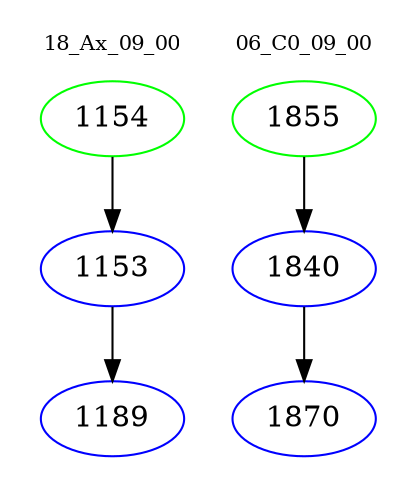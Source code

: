digraph{
subgraph cluster_0 {
color = white
label = "18_Ax_09_00";
fontsize=10;
T0_1154 [label="1154", color="green"]
T0_1154 -> T0_1153 [color="black"]
T0_1153 [label="1153", color="blue"]
T0_1153 -> T0_1189 [color="black"]
T0_1189 [label="1189", color="blue"]
}
subgraph cluster_1 {
color = white
label = "06_C0_09_00";
fontsize=10;
T1_1855 [label="1855", color="green"]
T1_1855 -> T1_1840 [color="black"]
T1_1840 [label="1840", color="blue"]
T1_1840 -> T1_1870 [color="black"]
T1_1870 [label="1870", color="blue"]
}
}
